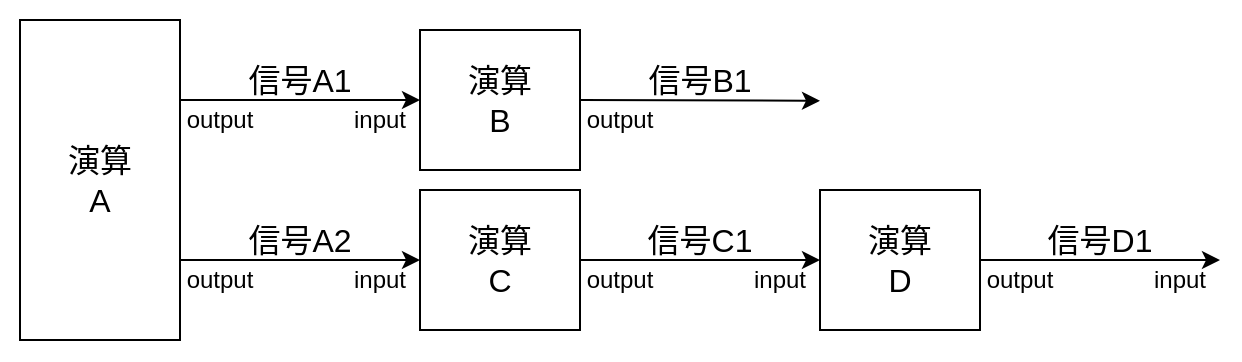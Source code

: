<mxfile>
    <diagram id="QE1lcT45a5L8PEJdFefM" name="Page-1">
        <mxGraphModel dx="419" dy="1181" grid="1" gridSize="10" guides="1" tooltips="1" connect="1" arrows="1" fold="1" page="1" pageScale="1" pageWidth="850" pageHeight="1100" math="0" shadow="0">
            <root>
                <mxCell id="0"/>
                <mxCell id="1" parent="0"/>
                <mxCell id="28" value="" style="whiteSpace=wrap;html=1;fontSize=16;strokeColor=none;" parent="1" vertex="1">
                    <mxGeometry x="110" y="70" width="620" height="180" as="geometry"/>
                </mxCell>
                <mxCell id="6" style="edgeStyle=none;html=1;exitX=1;exitY=0.25;exitDx=0;exitDy=0;entryX=0;entryY=0.5;entryDx=0;entryDy=0;" parent="1" source="3" target="4" edge="1">
                    <mxGeometry relative="1" as="geometry"/>
                </mxCell>
                <mxCell id="7" style="edgeStyle=none;html=1;exitX=1;exitY=0.75;exitDx=0;exitDy=0;" parent="1" source="3" target="5" edge="1">
                    <mxGeometry relative="1" as="geometry"/>
                </mxCell>
                <mxCell id="3" value="演算&lt;div&gt;A&lt;/div&gt;" style="whiteSpace=wrap;html=1;fontSize=16;" parent="1" vertex="1">
                    <mxGeometry x="120" y="80" width="80" height="160" as="geometry"/>
                </mxCell>
                <mxCell id="19" style="edgeStyle=none;html=1;exitX=1;exitY=0.5;exitDx=0;exitDy=0;" parent="1" source="4" edge="1">
                    <mxGeometry relative="1" as="geometry">
                        <mxPoint x="520" y="120.4" as="targetPoint"/>
                    </mxGeometry>
                </mxCell>
                <mxCell id="4" value="演算&lt;div&gt;B&lt;/div&gt;" style="whiteSpace=wrap;html=1;fontSize=16;" parent="1" vertex="1">
                    <mxGeometry x="320" y="85" width="80" height="70" as="geometry"/>
                </mxCell>
                <mxCell id="15" style="edgeStyle=none;html=1;exitX=1;exitY=0.5;exitDx=0;exitDy=0;entryX=0;entryY=0.5;entryDx=0;entryDy=0;" parent="1" source="5" target="14" edge="1">
                    <mxGeometry relative="1" as="geometry"/>
                </mxCell>
                <mxCell id="5" value="演算&lt;div&gt;C&lt;/div&gt;" style="whiteSpace=wrap;html=1;fontSize=16;" parent="1" vertex="1">
                    <mxGeometry x="320" y="165" width="80" height="70" as="geometry"/>
                </mxCell>
                <mxCell id="8" value="信号A1" style="whiteSpace=wrap;html=1;fillColor=none;strokeColor=none;fontSize=16;" parent="1" vertex="1">
                    <mxGeometry x="220" y="100" width="80" height="20" as="geometry"/>
                </mxCell>
                <mxCell id="9" value="input" style="whiteSpace=wrap;html=1;fillColor=none;strokeColor=none;" parent="1" vertex="1">
                    <mxGeometry x="280" y="120" width="40" height="20" as="geometry"/>
                </mxCell>
                <mxCell id="10" value="output" style="whiteSpace=wrap;html=1;fillColor=none;strokeColor=none;" parent="1" vertex="1">
                    <mxGeometry x="200" y="120" width="40" height="20" as="geometry"/>
                </mxCell>
                <mxCell id="11" value="信号A2" style="whiteSpace=wrap;html=1;fillColor=none;strokeColor=none;fontSize=16;" parent="1" vertex="1">
                    <mxGeometry x="220" y="180" width="80" height="20" as="geometry"/>
                </mxCell>
                <mxCell id="12" value="input" style="whiteSpace=wrap;html=1;fillColor=none;strokeColor=none;" parent="1" vertex="1">
                    <mxGeometry x="280" y="200" width="40" height="20" as="geometry"/>
                </mxCell>
                <mxCell id="13" value="output" style="whiteSpace=wrap;html=1;fillColor=none;strokeColor=none;" parent="1" vertex="1">
                    <mxGeometry x="200" y="200" width="40" height="20" as="geometry"/>
                </mxCell>
                <mxCell id="22" style="edgeStyle=none;html=1;exitX=1;exitY=0.5;exitDx=0;exitDy=0;entryX=1;entryY=0;entryDx=0;entryDy=0;" parent="1" source="14" target="23" edge="1">
                    <mxGeometry relative="1" as="geometry">
                        <mxPoint x="680" y="200.4" as="targetPoint"/>
                    </mxGeometry>
                </mxCell>
                <mxCell id="14" value="演算&lt;div&gt;D&lt;/div&gt;" style="whiteSpace=wrap;html=1;fontSize=16;" parent="1" vertex="1">
                    <mxGeometry x="520" y="165" width="80" height="70" as="geometry"/>
                </mxCell>
                <mxCell id="16" value="output" style="whiteSpace=wrap;html=1;fillColor=none;strokeColor=none;" parent="1" vertex="1">
                    <mxGeometry x="400" y="200" width="40" height="20" as="geometry"/>
                </mxCell>
                <mxCell id="17" value="input" style="whiteSpace=wrap;html=1;fillColor=none;strokeColor=none;" parent="1" vertex="1">
                    <mxGeometry x="480" y="200" width="40" height="20" as="geometry"/>
                </mxCell>
                <mxCell id="18" value="信号C1" style="whiteSpace=wrap;html=1;fillColor=none;strokeColor=none;fontSize=16;" parent="1" vertex="1">
                    <mxGeometry x="420" y="180" width="80" height="20" as="geometry"/>
                </mxCell>
                <mxCell id="20" value="output" style="whiteSpace=wrap;html=1;fillColor=none;strokeColor=none;" parent="1" vertex="1">
                    <mxGeometry x="400" y="120" width="40" height="20" as="geometry"/>
                </mxCell>
                <mxCell id="21" value="信号B1" style="whiteSpace=wrap;html=1;fillColor=none;strokeColor=none;fontSize=16;" parent="1" vertex="1">
                    <mxGeometry x="420" y="100" width="80" height="20" as="geometry"/>
                </mxCell>
                <mxCell id="23" value="input" style="whiteSpace=wrap;html=1;fillColor=none;strokeColor=none;" parent="1" vertex="1">
                    <mxGeometry x="680" y="200" width="40" height="20" as="geometry"/>
                </mxCell>
                <mxCell id="24" value="output" style="whiteSpace=wrap;html=1;fillColor=none;strokeColor=none;" parent="1" vertex="1">
                    <mxGeometry x="600" y="200" width="40" height="20" as="geometry"/>
                </mxCell>
                <mxCell id="25" value="信号D1" style="whiteSpace=wrap;html=1;fillColor=none;strokeColor=none;fontSize=16;" parent="1" vertex="1">
                    <mxGeometry x="620" y="180" width="80" height="20" as="geometry"/>
                </mxCell>
            </root>
        </mxGraphModel>
    </diagram>
</mxfile>